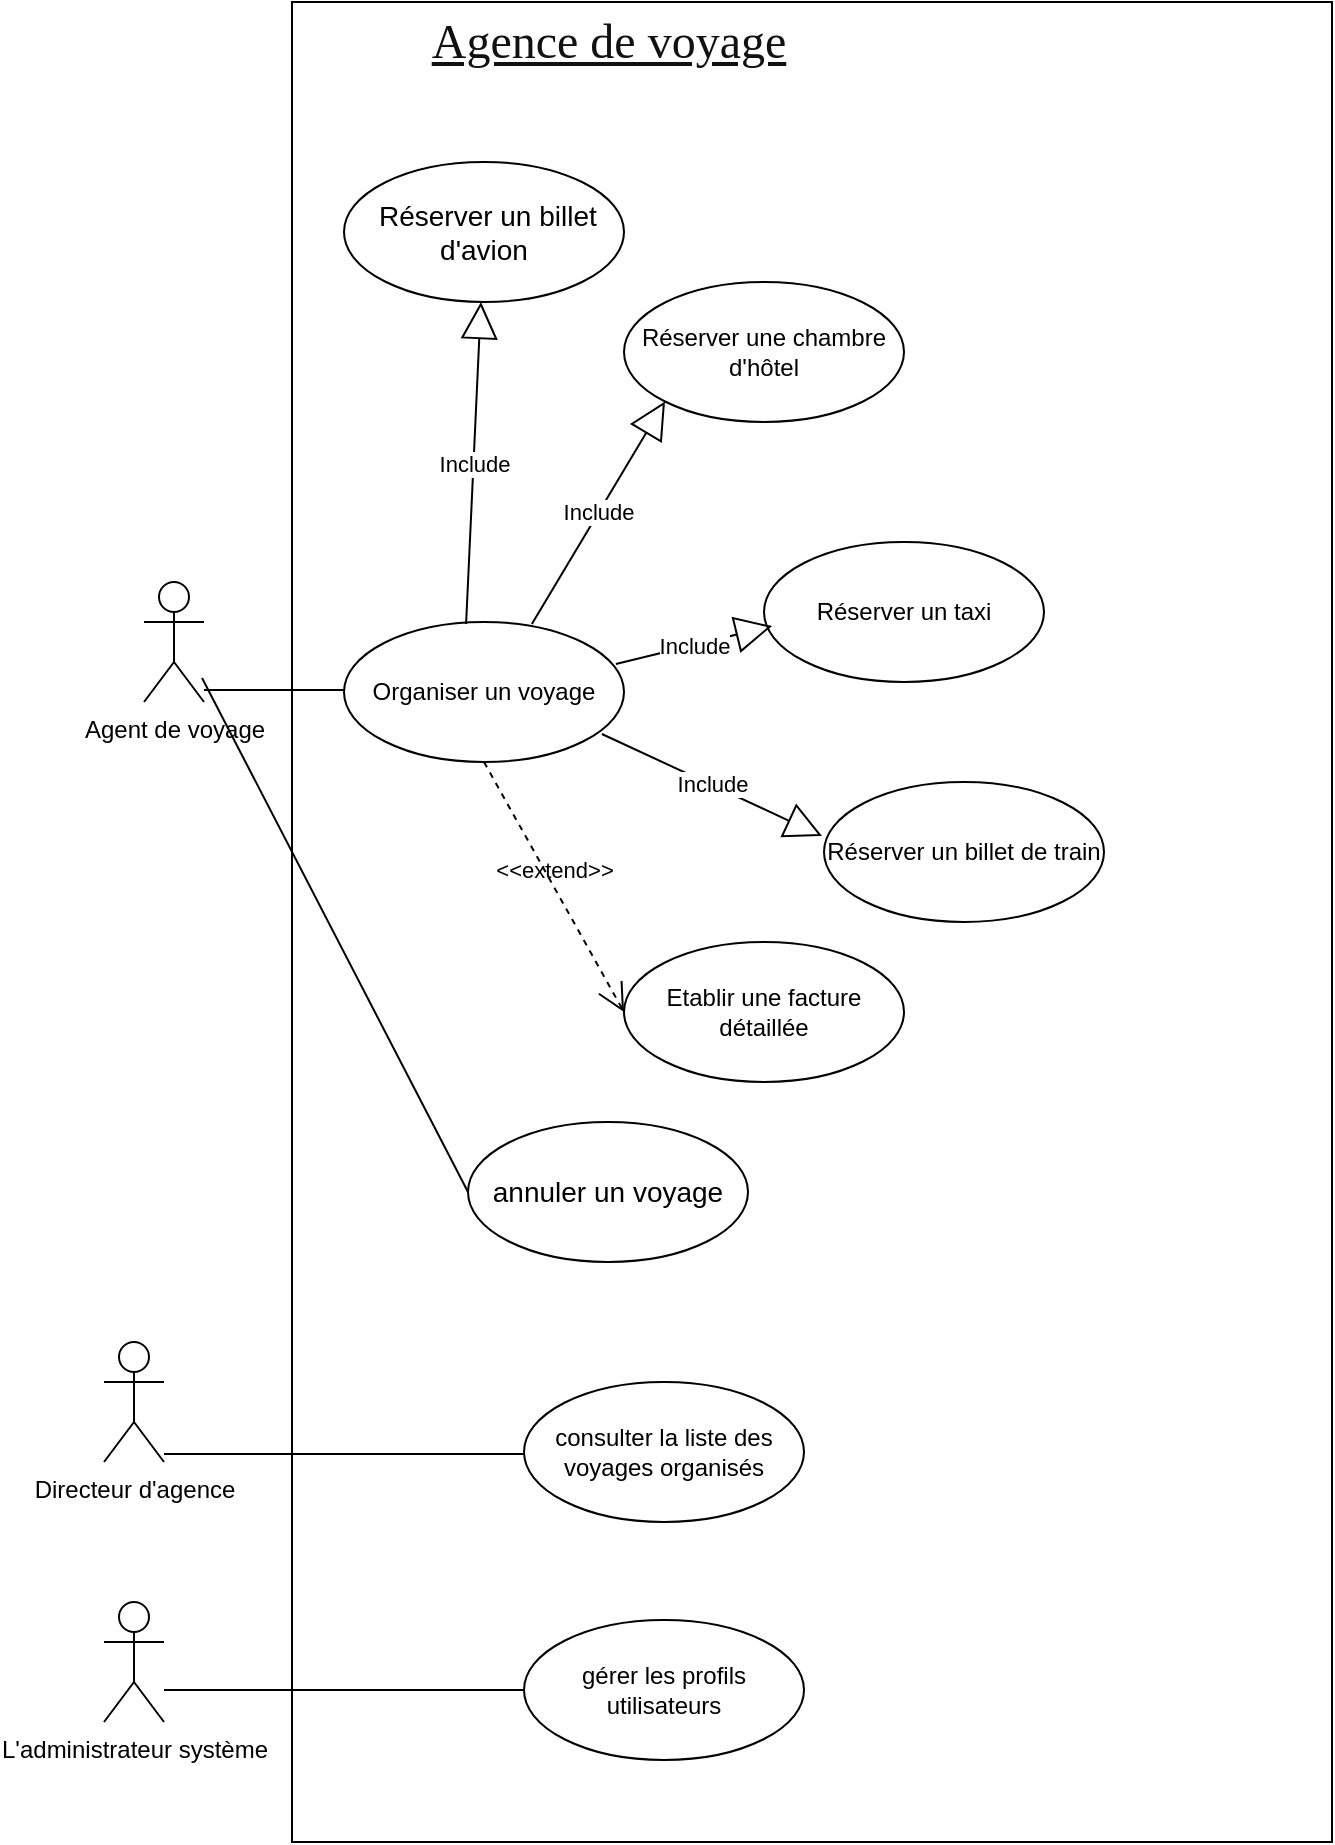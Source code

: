 <mxfile version="14.1.8" type="github">
  <diagram id="06IiAXgA8cgDI_Lxp7t8" name="Page-1">
    <mxGraphModel dx="1422" dy="762" grid="1" gridSize="10" guides="1" tooltips="1" connect="1" arrows="1" fold="1" page="1" pageScale="1" pageWidth="827" pageHeight="1169" math="0" shadow="0">
      <root>
        <mxCell id="0" />
        <mxCell id="1" parent="0" />
        <mxCell id="MXvkSPdAwNo0PrRt8lIc-1" value="" style="whiteSpace=wrap;html=1;" parent="1" vertex="1">
          <mxGeometry x="154" y="100" width="520" height="920" as="geometry" />
        </mxCell>
        <mxCell id="MXvkSPdAwNo0PrRt8lIc-2" value="Agent de voyage" style="shape=umlActor;verticalLabelPosition=bottom;verticalAlign=top;html=1;" parent="1" vertex="1">
          <mxGeometry x="80" y="390" width="30" height="60" as="geometry" />
        </mxCell>
        <mxCell id="MXvkSPdAwNo0PrRt8lIc-3" value="Organiser un voyage" style="ellipse;whiteSpace=wrap;html=1;" parent="1" vertex="1">
          <mxGeometry x="180" y="410" width="140" height="70" as="geometry" />
        </mxCell>
        <mxCell id="MXvkSPdAwNo0PrRt8lIc-4" value="Réserver une chambre d&#39;hôtel" style="ellipse;whiteSpace=wrap;html=1;" parent="1" vertex="1">
          <mxGeometry x="320" y="240" width="140" height="70" as="geometry" />
        </mxCell>
        <mxCell id="MXvkSPdAwNo0PrRt8lIc-5" value="Réserver un taxi" style="ellipse;whiteSpace=wrap;html=1;" parent="1" vertex="1">
          <mxGeometry x="390" y="370" width="140" height="70" as="geometry" />
        </mxCell>
        <mxCell id="MXvkSPdAwNo0PrRt8lIc-6" value="Réserver un billet de train" style="ellipse;whiteSpace=wrap;html=1;" parent="1" vertex="1">
          <mxGeometry x="420" y="490" width="140" height="70" as="geometry" />
        </mxCell>
        <mxCell id="MXvkSPdAwNo0PrRt8lIc-7" value="Etablir une facture détaillée" style="ellipse;whiteSpace=wrap;html=1;" parent="1" vertex="1">
          <mxGeometry x="320" y="570" width="140" height="70" as="geometry" />
        </mxCell>
        <mxCell id="fdadtWdO-n5RL9nwN0nz-4" value="" style="line;strokeWidth=1;fillColor=none;align=left;verticalAlign=middle;spacingTop=-1;spacingLeft=3;spacingRight=3;rotatable=0;labelPosition=right;points=[];portConstraint=eastwest;" parent="1" vertex="1">
          <mxGeometry x="110" y="440" width="70" height="8" as="geometry" />
        </mxCell>
        <mxCell id="fdadtWdO-n5RL9nwN0nz-6" value="Include" style="endArrow=block;endSize=16;endFill=0;html=1;entryX=-0.007;entryY=0.386;entryDx=0;entryDy=0;entryPerimeter=0;exitX=0.921;exitY=0.8;exitDx=0;exitDy=0;exitPerimeter=0;" parent="1" source="MXvkSPdAwNo0PrRt8lIc-3" target="MXvkSPdAwNo0PrRt8lIc-6" edge="1">
          <mxGeometry width="160" relative="1" as="geometry">
            <mxPoint x="350" y="490" as="sourcePoint" />
            <mxPoint x="510" y="490" as="targetPoint" />
          </mxGeometry>
        </mxCell>
        <mxCell id="fdadtWdO-n5RL9nwN0nz-8" value="Include" style="endArrow=block;endSize=16;endFill=0;html=1;entryX=0.029;entryY=0.6;entryDx=0;entryDy=0;entryPerimeter=0;exitX=0.971;exitY=0.3;exitDx=0;exitDy=0;exitPerimeter=0;" parent="1" source="MXvkSPdAwNo0PrRt8lIc-3" target="MXvkSPdAwNo0PrRt8lIc-5" edge="1">
          <mxGeometry width="160" relative="1" as="geometry">
            <mxPoint x="460.503" y="520.251" as="sourcePoint" />
            <mxPoint x="330.58" y="482.536" as="targetPoint" />
          </mxGeometry>
        </mxCell>
        <mxCell id="fdadtWdO-n5RL9nwN0nz-9" value="Include" style="endArrow=block;endSize=16;endFill=0;html=1;entryX=0;entryY=1;entryDx=0;entryDy=0;exitX=0.671;exitY=0.014;exitDx=0;exitDy=0;exitPerimeter=0;" parent="1" source="MXvkSPdAwNo0PrRt8lIc-3" target="MXvkSPdAwNo0PrRt8lIc-4" edge="1">
          <mxGeometry width="160" relative="1" as="geometry">
            <mxPoint x="420.003" y="507.711" as="sourcePoint" />
            <mxPoint x="290.08" y="469.996" as="targetPoint" />
          </mxGeometry>
        </mxCell>
        <mxCell id="fdadtWdO-n5RL9nwN0nz-10" value="Directeur d&#39;agence" style="shape=umlActor;verticalLabelPosition=bottom;verticalAlign=top;html=1;" parent="1" vertex="1">
          <mxGeometry x="60" y="770" width="30" height="60" as="geometry" />
        </mxCell>
        <mxCell id="fdadtWdO-n5RL9nwN0nz-11" value="L&#39;administrateur système" style="shape=umlActor;verticalLabelPosition=bottom;verticalAlign=top;html=1;" parent="1" vertex="1">
          <mxGeometry x="60" y="900" width="30" height="60" as="geometry" />
        </mxCell>
        <mxCell id="fdadtWdO-n5RL9nwN0nz-12" value="consulter la liste des voyages organisés" style="ellipse;whiteSpace=wrap;html=1;" parent="1" vertex="1">
          <mxGeometry x="270" y="790" width="140" height="70" as="geometry" />
        </mxCell>
        <mxCell id="fdadtWdO-n5RL9nwN0nz-13" value="gérer les profils utilisateurs" style="ellipse;whiteSpace=wrap;html=1;" parent="1" vertex="1">
          <mxGeometry x="270" y="909" width="140" height="70" as="geometry" />
        </mxCell>
        <mxCell id="fdadtWdO-n5RL9nwN0nz-14" value="" style="line;strokeWidth=1;fillColor=none;align=left;verticalAlign=middle;spacingTop=-1;spacingLeft=3;spacingRight=3;rotatable=0;labelPosition=right;points=[];portConstraint=eastwest;" parent="1" vertex="1">
          <mxGeometry x="90" y="940" width="180" height="8" as="geometry" />
        </mxCell>
        <mxCell id="fdadtWdO-n5RL9nwN0nz-15" value="" style="line;strokeWidth=1;fillColor=none;align=left;verticalAlign=middle;spacingTop=-1;spacingLeft=3;spacingRight=3;rotatable=0;labelPosition=right;points=[];portConstraint=eastwest;" parent="1" vertex="1">
          <mxGeometry x="90" y="822" width="180" height="8" as="geometry" />
        </mxCell>
        <mxCell id="fdadtWdO-n5RL9nwN0nz-16" value="&lt;h2 class=&quot;post-title entry-title&quot; style=&quot;border: 0px ; font-family: &amp;#34;bitter&amp;#34; , serif ; font-size: 24px ; font-weight: normal ; margin: 0px 0px 5px ; outline: 0px ; padding: 0px ; vertical-align: baseline ; clear: both ; line-height: 24px ; color: rgb(17 , 17 , 17) ; background-color: rgb(255 , 255 , 255)&quot;&gt;&lt;a href=&quot;https://particular-course.blogspot.com/2014/12/exercice-corrige-uml-agence-de-voyage.html?m=0&quot; style=&quot;border: 0px ; font-family: inherit ; font-style: inherit ; font-weight: inherit ; margin: 0px ; outline: 0px ; padding: 0px ; vertical-align: baseline ; color: rgb(17 , 17 , 17)&quot;&gt;Agence de voyage&lt;/a&gt;&lt;/h2&gt;" style="text;html=1;align=center;verticalAlign=middle;resizable=0;points=[];autosize=1;" parent="1" vertex="1">
          <mxGeometry x="217" y="107" width="190" height="30" as="geometry" />
        </mxCell>
        <mxCell id="fdadtWdO-n5RL9nwN0nz-17" value="&lt;h4&gt;&lt;span style=&quot;font-family: &amp;#34;nunito sans&amp;#34; , sans-serif ; text-align: left ; background-color: rgb(255 , 255 , 255) ; font-weight: normal&quot;&gt;&lt;font style=&quot;font-size: 14px&quot;&gt;&amp;nbsp;Réserver un billet d&#39;avion&lt;/font&gt;&lt;/span&gt;&lt;/h4&gt;" style="ellipse;whiteSpace=wrap;html=1;" parent="1" vertex="1">
          <mxGeometry x="180" y="180" width="140" height="70" as="geometry" />
        </mxCell>
        <mxCell id="fdadtWdO-n5RL9nwN0nz-40" value="&lt;span style=&quot;font-family: &amp;#34;nunito sans&amp;#34; , sans-serif ; text-align: left ; background-color: rgb(255 , 255 , 255)&quot;&gt;&lt;font style=&quot;font-size: 14px&quot;&gt;annuler un voyage&lt;/font&gt;&lt;/span&gt;" style="ellipse;whiteSpace=wrap;html=1;" parent="1" vertex="1">
          <mxGeometry x="242" y="660" width="140" height="70" as="geometry" />
        </mxCell>
        <mxCell id="fdadtWdO-n5RL9nwN0nz-42" value="Include" style="endArrow=block;endSize=16;endFill=0;html=1;exitX=0.436;exitY=0.014;exitDx=0;exitDy=0;exitPerimeter=0;" parent="1" source="MXvkSPdAwNo0PrRt8lIc-3" target="fdadtWdO-n5RL9nwN0nz-17" edge="1">
          <mxGeometry width="160" relative="1" as="geometry">
            <mxPoint x="300" y="370" as="sourcePoint" />
            <mxPoint x="460" y="370" as="targetPoint" />
          </mxGeometry>
        </mxCell>
        <mxCell id="FK7RZ68ErJKh_nMRjblI-1" value="&amp;lt;&amp;lt;extend&amp;gt;&amp;gt;" style="edgeStyle=none;html=1;startArrow=open;endArrow=none;startSize=12;verticalAlign=bottom;dashed=1;labelBackgroundColor=none;exitX=0;exitY=0.5;exitDx=0;exitDy=0;entryX=0.5;entryY=1;entryDx=0;entryDy=0;" edge="1" parent="1" source="MXvkSPdAwNo0PrRt8lIc-7" target="MXvkSPdAwNo0PrRt8lIc-3">
          <mxGeometry width="160" relative="1" as="geometry">
            <mxPoint x="330" y="390" as="sourcePoint" />
            <mxPoint x="490" y="390" as="targetPoint" />
          </mxGeometry>
        </mxCell>
        <mxCell id="FK7RZ68ErJKh_nMRjblI-2" value="" style="edgeStyle=none;html=1;endArrow=none;verticalAlign=bottom;entryX=0;entryY=0.5;entryDx=0;entryDy=0;exitX=-0.014;exitY=-0.25;exitDx=0;exitDy=0;exitPerimeter=0;" edge="1" parent="1" source="fdadtWdO-n5RL9nwN0nz-4" target="fdadtWdO-n5RL9nwN0nz-40">
          <mxGeometry width="160" relative="1" as="geometry">
            <mxPoint x="330" y="390" as="sourcePoint" />
            <mxPoint x="490" y="390" as="targetPoint" />
          </mxGeometry>
        </mxCell>
      </root>
    </mxGraphModel>
  </diagram>
</mxfile>
